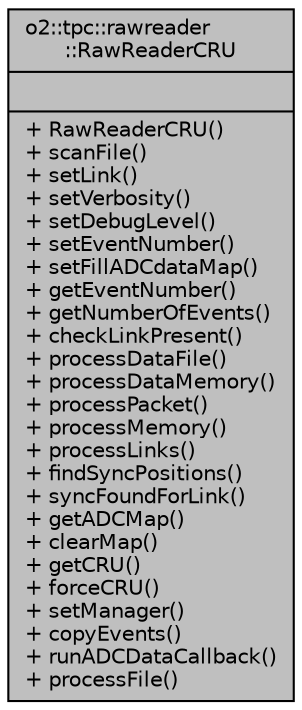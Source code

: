 digraph "o2::tpc::rawreader::RawReaderCRU"
{
 // INTERACTIVE_SVG=YES
  bgcolor="transparent";
  edge [fontname="Helvetica",fontsize="10",labelfontname="Helvetica",labelfontsize="10"];
  node [fontname="Helvetica",fontsize="10",shape=record];
  Node1 [label="{o2::tpc::rawreader\l::RawReaderCRU\n||+ RawReaderCRU()\l+ scanFile()\l+ setLink()\l+ setVerbosity()\l+ setDebugLevel()\l+ setEventNumber()\l+ setFillADCdataMap()\l+ getEventNumber()\l+ getNumberOfEvents()\l+ checkLinkPresent()\l+ processDataFile()\l+ processDataMemory()\l+ processPacket()\l+ processMemory()\l+ processLinks()\l+ findSyncPositions()\l+ syncFoundForLink()\l+ getADCMap()\l+ clearMap()\l+ getCRU()\l+ forceCRU()\l+ setManager()\l+ copyEvents()\l+ runADCDataCallback()\l+ processFile()\l}",height=0.2,width=0.4,color="black", fillcolor="grey75", style="filled", fontcolor="black"];
}
